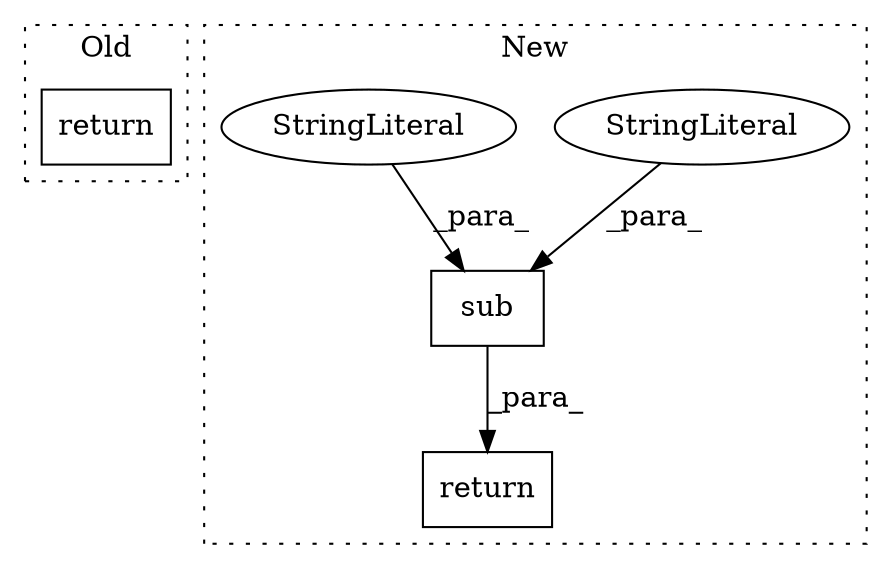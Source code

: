 digraph G {
subgraph cluster0 {
1 [label="return" a="41" s="1057" l="7" shape="box"];
label = "Old";
style="dotted";
}
subgraph cluster1 {
2 [label="sub" a="32" s="1135,1219" l="4,1" shape="box"];
3 [label="StringLiteral" a="45" s="1139" l="19" shape="ellipse"];
4 [label="return" a="41" s="1125" l="7" shape="box"];
5 [label="StringLiteral" a="45" s="1159" l="55" shape="ellipse"];
label = "New";
style="dotted";
}
2 -> 4 [label="_para_"];
3 -> 2 [label="_para_"];
5 -> 2 [label="_para_"];
}